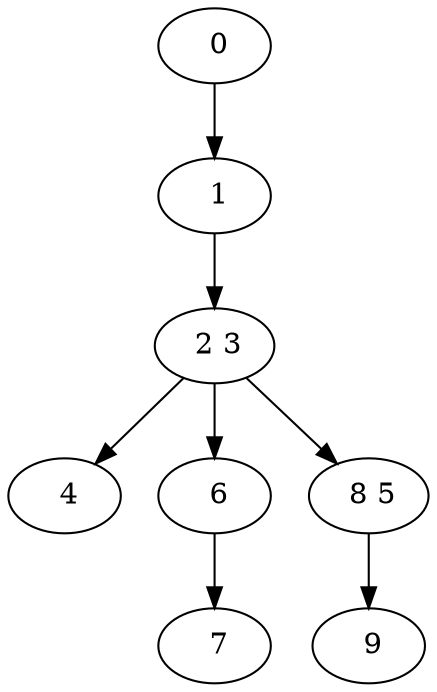 digraph mytree {
" 0" -> " 1";
" 1" -> " 2 3";
" 9";
" 2 3" -> " 4";
" 2 3" -> " 6";
" 2 3" -> " 8 5";
" 4";
" 6" -> " 7";
" 8 5" -> " 9";
" 7";
}

